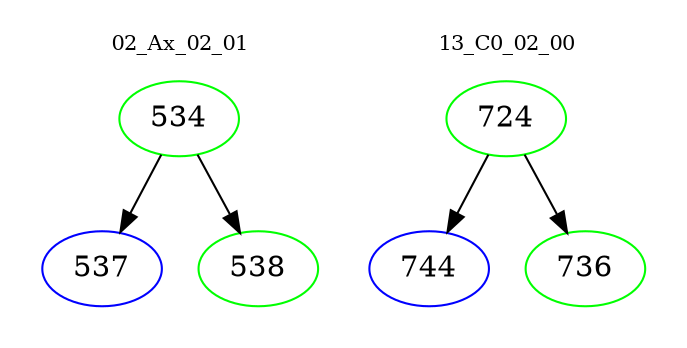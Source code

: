 digraph{
subgraph cluster_0 {
color = white
label = "02_Ax_02_01";
fontsize=10;
T0_534 [label="534", color="green"]
T0_534 -> T0_537 [color="black"]
T0_537 [label="537", color="blue"]
T0_534 -> T0_538 [color="black"]
T0_538 [label="538", color="green"]
}
subgraph cluster_1 {
color = white
label = "13_C0_02_00";
fontsize=10;
T1_724 [label="724", color="green"]
T1_724 -> T1_744 [color="black"]
T1_744 [label="744", color="blue"]
T1_724 -> T1_736 [color="black"]
T1_736 [label="736", color="green"]
}
}
